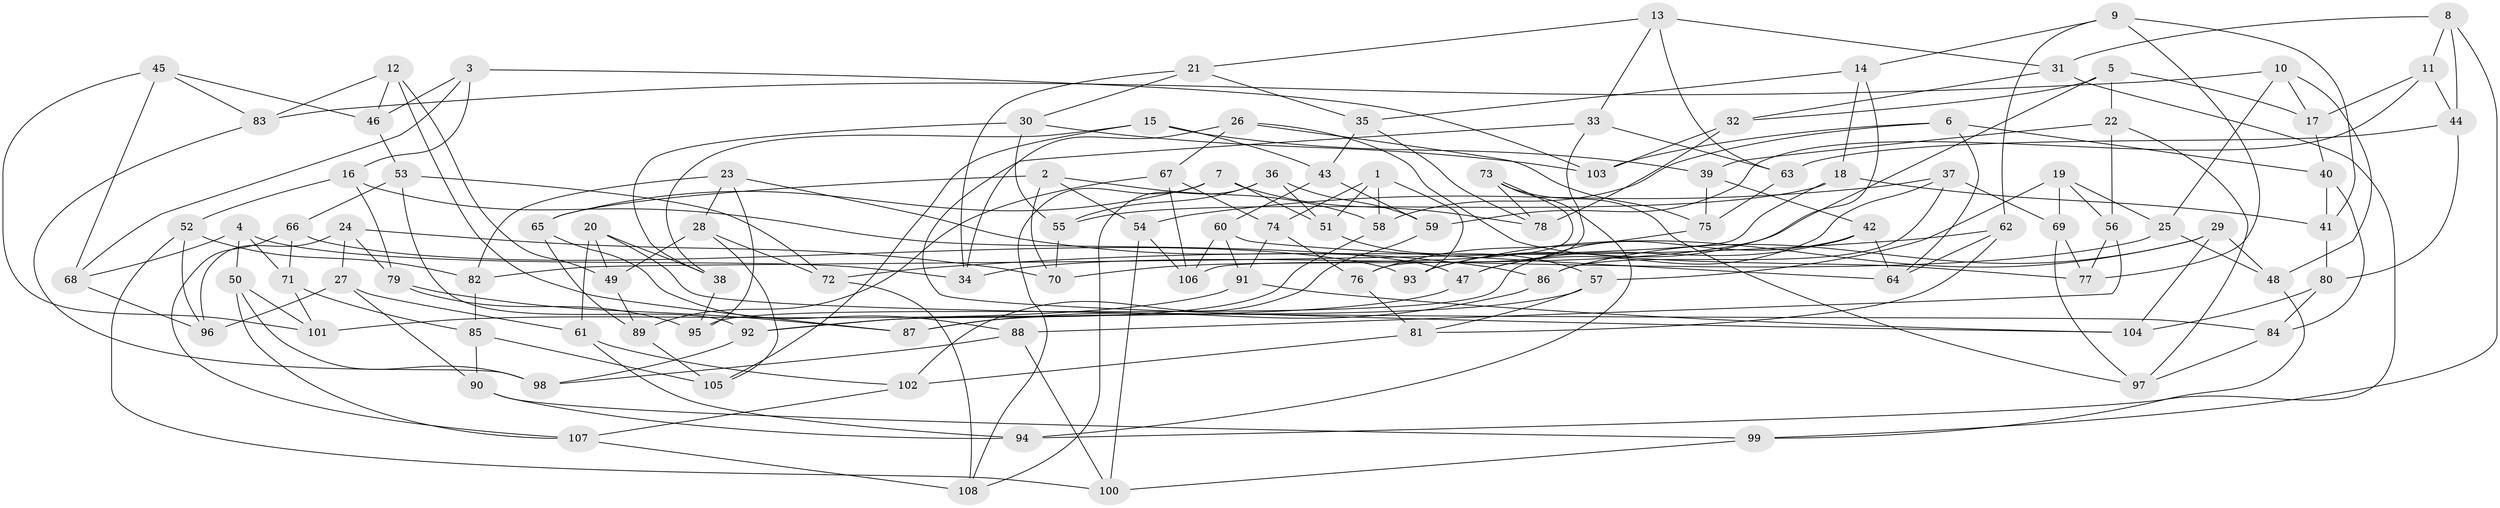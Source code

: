// Generated by graph-tools (version 1.1) at 2025/59/03/09/25 04:59:01]
// undirected, 108 vertices, 216 edges
graph export_dot {
graph [start="1"]
  node [color=gray90,style=filled];
  1;
  2;
  3;
  4;
  5;
  6;
  7;
  8;
  9;
  10;
  11;
  12;
  13;
  14;
  15;
  16;
  17;
  18;
  19;
  20;
  21;
  22;
  23;
  24;
  25;
  26;
  27;
  28;
  29;
  30;
  31;
  32;
  33;
  34;
  35;
  36;
  37;
  38;
  39;
  40;
  41;
  42;
  43;
  44;
  45;
  46;
  47;
  48;
  49;
  50;
  51;
  52;
  53;
  54;
  55;
  56;
  57;
  58;
  59;
  60;
  61;
  62;
  63;
  64;
  65;
  66;
  67;
  68;
  69;
  70;
  71;
  72;
  73;
  74;
  75;
  76;
  77;
  78;
  79;
  80;
  81;
  82;
  83;
  84;
  85;
  86;
  87;
  88;
  89;
  90;
  91;
  92;
  93;
  94;
  95;
  96;
  97;
  98;
  99;
  100;
  101;
  102;
  103;
  104;
  105;
  106;
  107;
  108;
  1 -- 74;
  1 -- 58;
  1 -- 51;
  1 -- 93;
  2 -- 58;
  2 -- 70;
  2 -- 65;
  2 -- 54;
  3 -- 16;
  3 -- 103;
  3 -- 46;
  3 -- 68;
  4 -- 34;
  4 -- 71;
  4 -- 50;
  4 -- 68;
  5 -- 22;
  5 -- 17;
  5 -- 32;
  5 -- 70;
  6 -- 40;
  6 -- 103;
  6 -- 64;
  6 -- 58;
  7 -- 108;
  7 -- 78;
  7 -- 51;
  7 -- 65;
  8 -- 99;
  8 -- 11;
  8 -- 44;
  8 -- 31;
  9 -- 14;
  9 -- 62;
  9 -- 77;
  9 -- 41;
  10 -- 83;
  10 -- 25;
  10 -- 48;
  10 -- 17;
  11 -- 59;
  11 -- 44;
  11 -- 17;
  12 -- 87;
  12 -- 83;
  12 -- 49;
  12 -- 46;
  13 -- 63;
  13 -- 31;
  13 -- 21;
  13 -- 33;
  14 -- 18;
  14 -- 93;
  14 -- 35;
  15 -- 43;
  15 -- 105;
  15 -- 38;
  15 -- 39;
  16 -- 47;
  16 -- 79;
  16 -- 52;
  17 -- 40;
  18 -- 82;
  18 -- 55;
  18 -- 41;
  19 -- 69;
  19 -- 25;
  19 -- 57;
  19 -- 56;
  20 -- 84;
  20 -- 61;
  20 -- 49;
  20 -- 38;
  21 -- 34;
  21 -- 30;
  21 -- 35;
  22 -- 97;
  22 -- 56;
  22 -- 39;
  23 -- 86;
  23 -- 95;
  23 -- 82;
  23 -- 28;
  24 -- 70;
  24 -- 79;
  24 -- 96;
  24 -- 27;
  25 -- 34;
  25 -- 48;
  26 -- 75;
  26 -- 34;
  26 -- 67;
  26 -- 77;
  27 -- 96;
  27 -- 61;
  27 -- 90;
  28 -- 49;
  28 -- 105;
  28 -- 72;
  29 -- 104;
  29 -- 93;
  29 -- 48;
  29 -- 86;
  30 -- 103;
  30 -- 38;
  30 -- 55;
  31 -- 32;
  31 -- 94;
  32 -- 103;
  32 -- 78;
  33 -- 63;
  33 -- 104;
  33 -- 76;
  35 -- 78;
  35 -- 43;
  36 -- 59;
  36 -- 108;
  36 -- 55;
  36 -- 51;
  37 -- 86;
  37 -- 54;
  37 -- 69;
  37 -- 47;
  38 -- 95;
  39 -- 42;
  39 -- 75;
  40 -- 84;
  40 -- 41;
  41 -- 80;
  42 -- 95;
  42 -- 64;
  42 -- 47;
  43 -- 59;
  43 -- 60;
  44 -- 80;
  44 -- 63;
  45 -- 68;
  45 -- 101;
  45 -- 83;
  45 -- 46;
  46 -- 53;
  47 -- 92;
  48 -- 99;
  49 -- 89;
  50 -- 107;
  50 -- 98;
  50 -- 101;
  51 -- 57;
  52 -- 96;
  52 -- 100;
  52 -- 82;
  53 -- 92;
  53 -- 66;
  53 -- 72;
  54 -- 100;
  54 -- 106;
  55 -- 70;
  56 -- 88;
  56 -- 77;
  57 -- 87;
  57 -- 81;
  58 -- 92;
  59 -- 102;
  60 -- 106;
  60 -- 91;
  60 -- 64;
  61 -- 94;
  61 -- 102;
  62 -- 64;
  62 -- 72;
  62 -- 81;
  63 -- 75;
  65 -- 88;
  65 -- 89;
  66 -- 71;
  66 -- 107;
  66 -- 93;
  67 -- 74;
  67 -- 89;
  67 -- 106;
  68 -- 96;
  69 -- 77;
  69 -- 97;
  71 -- 85;
  71 -- 101;
  72 -- 108;
  73 -- 106;
  73 -- 97;
  73 -- 78;
  73 -- 94;
  74 -- 76;
  74 -- 91;
  75 -- 76;
  76 -- 81;
  79 -- 87;
  79 -- 95;
  80 -- 104;
  80 -- 84;
  81 -- 102;
  82 -- 85;
  83 -- 98;
  84 -- 97;
  85 -- 90;
  85 -- 105;
  86 -- 87;
  88 -- 98;
  88 -- 100;
  89 -- 105;
  90 -- 94;
  90 -- 99;
  91 -- 104;
  91 -- 101;
  92 -- 98;
  99 -- 100;
  102 -- 107;
  107 -- 108;
}
